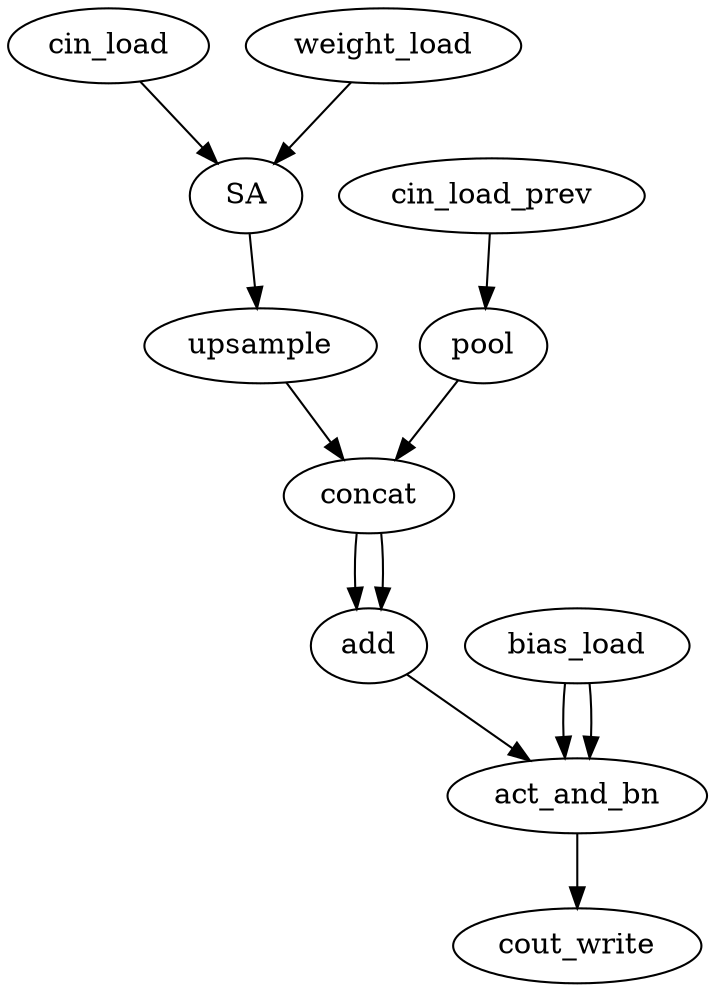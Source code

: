 digraph  {
cin_load;
weight_load;
bias_load;
cin_load_prev;
pool;
SA;
upsample;
concat;
add;
act_and_bn;
cout_write;
cin_load -> SA  [key=0];
weight_load -> SA  [key=0];
bias_load -> act_and_bn  [key=0];
bias_load -> act_and_bn  [key=1];
cin_load_prev -> pool  [key=0];
pool -> concat  [key=0];
SA -> upsample  [key=0];
upsample -> concat  [key=0];
concat -> add  [key=0];
concat -> add  [key=1];
add -> act_and_bn  [key=0];
act_and_bn -> cout_write  [key=0];
}
